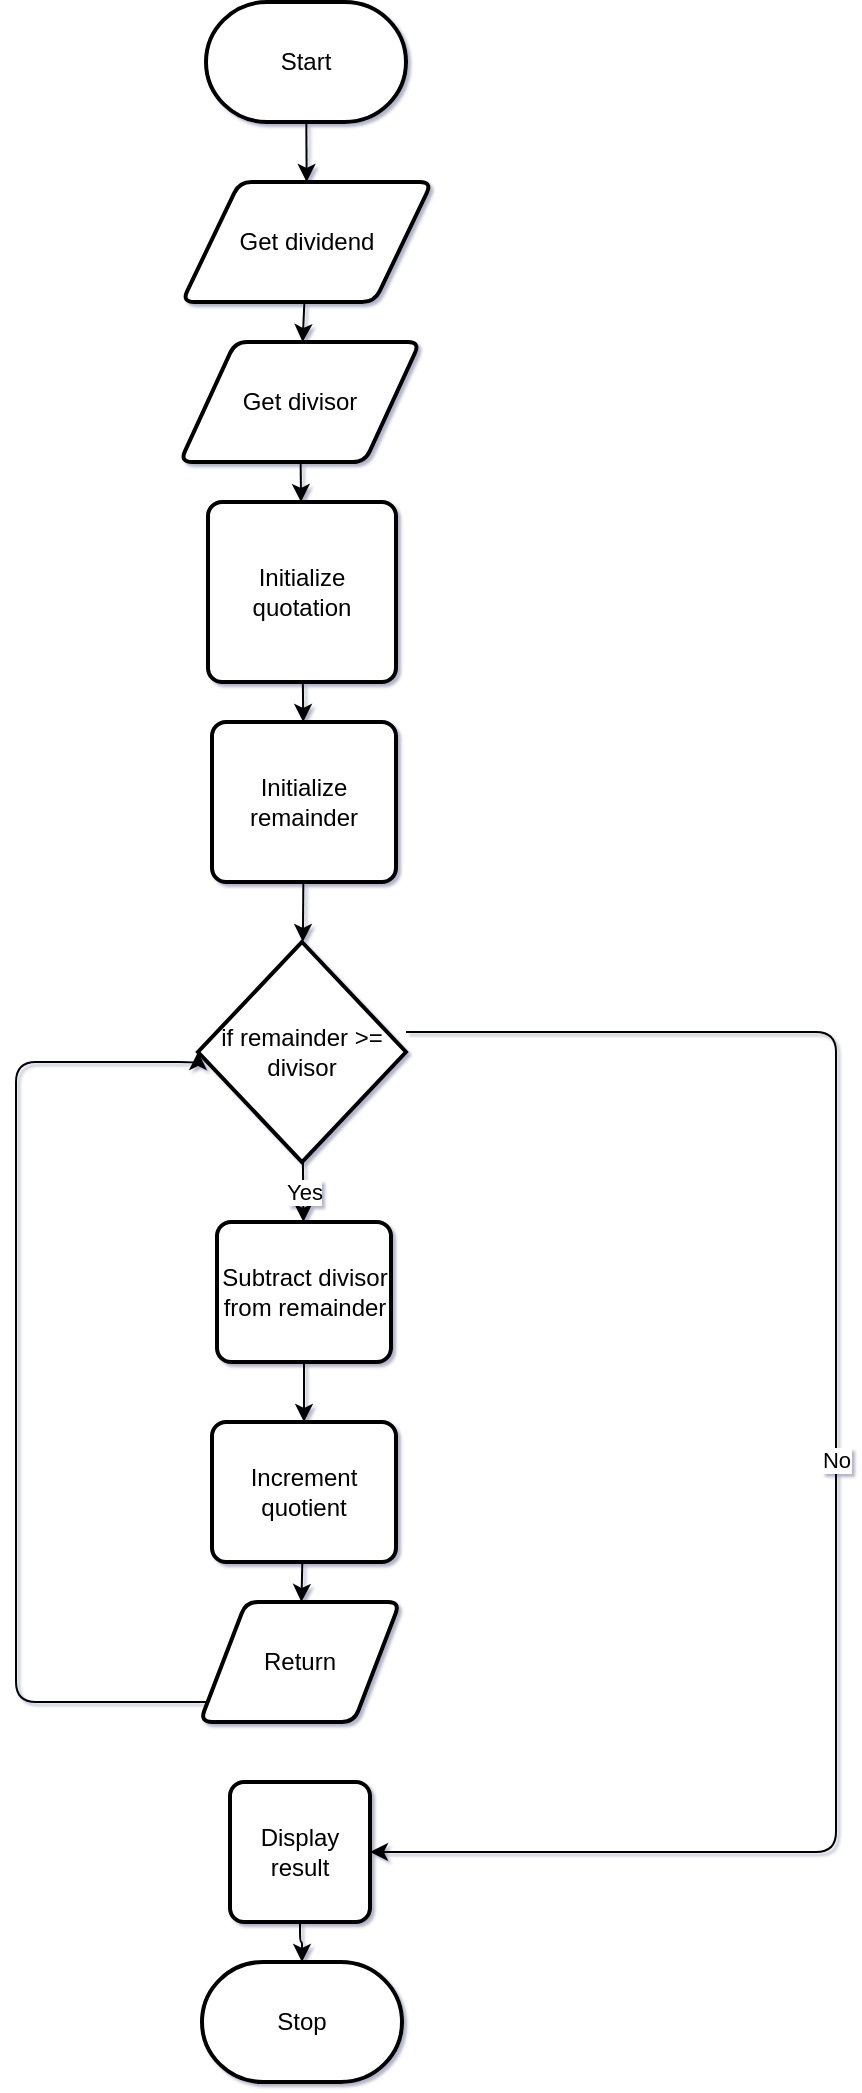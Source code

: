 <mxfile>
    <diagram id="HIP3nbAZw_EuaXWnEj3U" name="Page-1">
        <mxGraphModel dx="1086" dy="377" grid="1" gridSize="10" guides="1" tooltips="1" connect="1" arrows="1" fold="1" page="1" pageScale="1" pageWidth="850" pageHeight="1100" math="0" shadow="1">
            <root>
                <mxCell id="0"/>
                <mxCell id="1" parent="0"/>
                <mxCell id="57" style="html=1;" edge="1" parent="1" source="2" target="40">
                    <mxGeometry relative="1" as="geometry"/>
                </mxCell>
                <mxCell id="2" value="Start" style="strokeWidth=2;html=1;shape=mxgraph.flowchart.terminator;whiteSpace=wrap;" parent="1" vertex="1">
                    <mxGeometry x="375" y="50" width="100" height="60" as="geometry"/>
                </mxCell>
                <mxCell id="3" value="Stop" style="strokeWidth=2;html=1;shape=mxgraph.flowchart.terminator;whiteSpace=wrap;" parent="1" vertex="1">
                    <mxGeometry x="373" y="1030" width="100" height="60" as="geometry"/>
                </mxCell>
                <mxCell id="62" style="edgeStyle=none;html=1;" edge="1" parent="1" source="40" target="41">
                    <mxGeometry relative="1" as="geometry"/>
                </mxCell>
                <mxCell id="40" value="Get dividend" style="shape=parallelogram;html=1;strokeWidth=2;perimeter=parallelogramPerimeter;whiteSpace=wrap;rounded=1;arcSize=12;size=0.23;" vertex="1" parent="1">
                    <mxGeometry x="363" y="140" width="125" height="60" as="geometry"/>
                </mxCell>
                <mxCell id="63" style="edgeStyle=none;html=1;" edge="1" parent="1" source="41" target="42">
                    <mxGeometry relative="1" as="geometry"/>
                </mxCell>
                <mxCell id="41" value="Get divisor" style="shape=parallelogram;html=1;strokeWidth=2;perimeter=parallelogramPerimeter;whiteSpace=wrap;rounded=1;arcSize=12;size=0.23;" vertex="1" parent="1">
                    <mxGeometry x="362" y="220" width="120" height="60" as="geometry"/>
                </mxCell>
                <mxCell id="65" style="edgeStyle=none;html=1;" edge="1" parent="1" source="42" target="43">
                    <mxGeometry relative="1" as="geometry"/>
                </mxCell>
                <mxCell id="42" value="Initialize quotation" style="rounded=1;whiteSpace=wrap;html=1;absoluteArcSize=1;arcSize=14;strokeWidth=2;" vertex="1" parent="1">
                    <mxGeometry x="376" y="300" width="94" height="90" as="geometry"/>
                </mxCell>
                <mxCell id="66" style="edgeStyle=none;html=1;" edge="1" parent="1" source="43" target="44">
                    <mxGeometry relative="1" as="geometry"/>
                </mxCell>
                <mxCell id="43" value="Initialize remainder" style="rounded=1;whiteSpace=wrap;html=1;absoluteArcSize=1;arcSize=14;strokeWidth=2;" vertex="1" parent="1">
                    <mxGeometry x="378" y="410" width="92" height="80" as="geometry"/>
                </mxCell>
                <mxCell id="46" value="Yes" style="edgeStyle=none;html=1;" edge="1" parent="1" source="44" target="45">
                    <mxGeometry relative="1" as="geometry"/>
                </mxCell>
                <mxCell id="56" value="No" style="edgeStyle=orthogonalEdgeStyle;html=1;entryX=1;entryY=0.5;entryDx=0;entryDy=0;" edge="1" parent="1" source="44" target="53">
                    <mxGeometry relative="1" as="geometry">
                        <Array as="points">
                            <mxPoint x="690" y="565"/>
                            <mxPoint x="690" y="975"/>
                        </Array>
                    </mxGeometry>
                </mxCell>
                <mxCell id="44" value="if remainder &gt;= divisor" style="strokeWidth=2;html=1;shape=mxgraph.flowchart.decision;whiteSpace=wrap;" vertex="1" parent="1">
                    <mxGeometry x="371" y="520" width="104" height="110" as="geometry"/>
                </mxCell>
                <mxCell id="52" style="edgeStyle=orthogonalEdgeStyle;html=1;" edge="1" parent="1" source="45" target="47">
                    <mxGeometry relative="1" as="geometry"/>
                </mxCell>
                <mxCell id="45" value="Subtract divisor from remainder" style="rounded=1;whiteSpace=wrap;html=1;absoluteArcSize=1;arcSize=14;strokeWidth=2;" vertex="1" parent="1">
                    <mxGeometry x="380.5" y="660" width="87" height="70" as="geometry"/>
                </mxCell>
                <mxCell id="50" style="edgeStyle=none;html=1;" edge="1" parent="1" source="47" target="49">
                    <mxGeometry relative="1" as="geometry"/>
                </mxCell>
                <mxCell id="47" value="Increment quotient" style="rounded=1;whiteSpace=wrap;html=1;absoluteArcSize=1;arcSize=14;strokeWidth=2;" vertex="1" parent="1">
                    <mxGeometry x="378" y="760" width="92" height="70" as="geometry"/>
                </mxCell>
                <mxCell id="51" style="edgeStyle=orthogonalEdgeStyle;html=1;entryX=0;entryY=0.5;entryDx=0;entryDy=0;entryPerimeter=0;" edge="1" parent="1" source="49" target="44">
                    <mxGeometry relative="1" as="geometry">
                        <mxPoint x="370" y="580" as="targetPoint"/>
                        <Array as="points">
                            <mxPoint x="280" y="900"/>
                            <mxPoint x="280" y="580"/>
                            <mxPoint x="371" y="580"/>
                        </Array>
                    </mxGeometry>
                </mxCell>
                <mxCell id="49" value="Return" style="shape=parallelogram;html=1;strokeWidth=2;perimeter=parallelogramPerimeter;whiteSpace=wrap;rounded=1;arcSize=12;size=0.23;" vertex="1" parent="1">
                    <mxGeometry x="372" y="850" width="100" height="60" as="geometry"/>
                </mxCell>
                <mxCell id="54" style="edgeStyle=orthogonalEdgeStyle;html=1;" edge="1" parent="1" source="53" target="3">
                    <mxGeometry relative="1" as="geometry"/>
                </mxCell>
                <mxCell id="53" value="Display result" style="rounded=1;whiteSpace=wrap;html=1;absoluteArcSize=1;arcSize=14;strokeWidth=2;" vertex="1" parent="1">
                    <mxGeometry x="387" y="940" width="70" height="70" as="geometry"/>
                </mxCell>
            </root>
        </mxGraphModel>
    </diagram>
</mxfile>